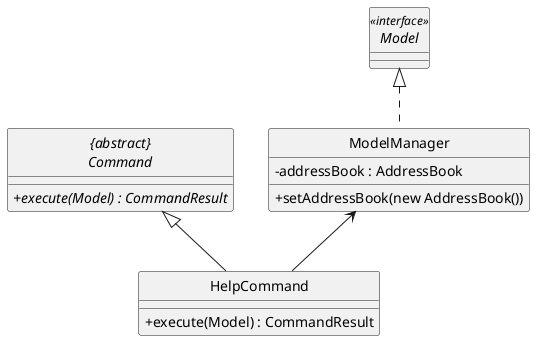 @startuml
 skinparam backgroundColor #ffffff
 skinparam classAttributeIconSize 0
 hide circle

 abstract class "{abstract}\nCommand" {
     + {abstract} execute(Model) : CommandResult
 }

 interface Model <<interface>> {
 }

 class ModelManager implements Model{
     -addressBook : AddressBook
     +setAddressBook(new AddressBook())
 }

 class HelpCommand {
     /' Fields '/

     /' Methods '/
     + execute(Model) : CommandResult
 }

 ModelManager <-- HelpCommand
 "{abstract}\nCommand" <|-- HelpCommand

 @enduml
